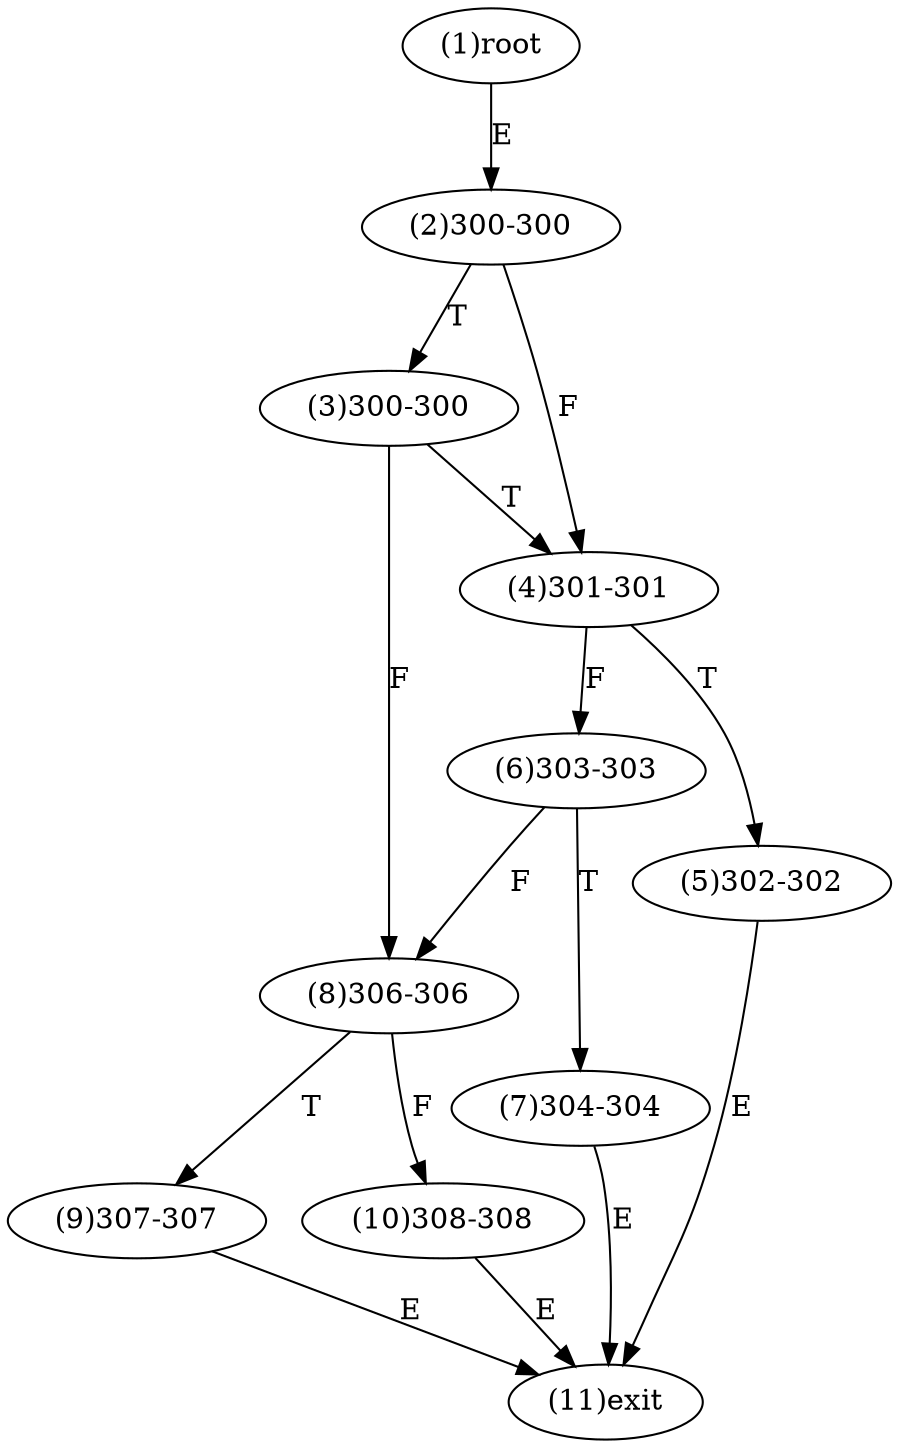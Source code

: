 digraph "" { 
1[ label="(1)root"];
2[ label="(2)300-300"];
3[ label="(3)300-300"];
4[ label="(4)301-301"];
5[ label="(5)302-302"];
6[ label="(6)303-303"];
7[ label="(7)304-304"];
8[ label="(8)306-306"];
9[ label="(9)307-307"];
10[ label="(10)308-308"];
11[ label="(11)exit"];
1->2[ label="E"];
2->4[ label="F"];
2->3[ label="T"];
3->8[ label="F"];
3->4[ label="T"];
4->6[ label="F"];
4->5[ label="T"];
5->11[ label="E"];
6->8[ label="F"];
6->7[ label="T"];
7->11[ label="E"];
8->10[ label="F"];
8->9[ label="T"];
9->11[ label="E"];
10->11[ label="E"];
}